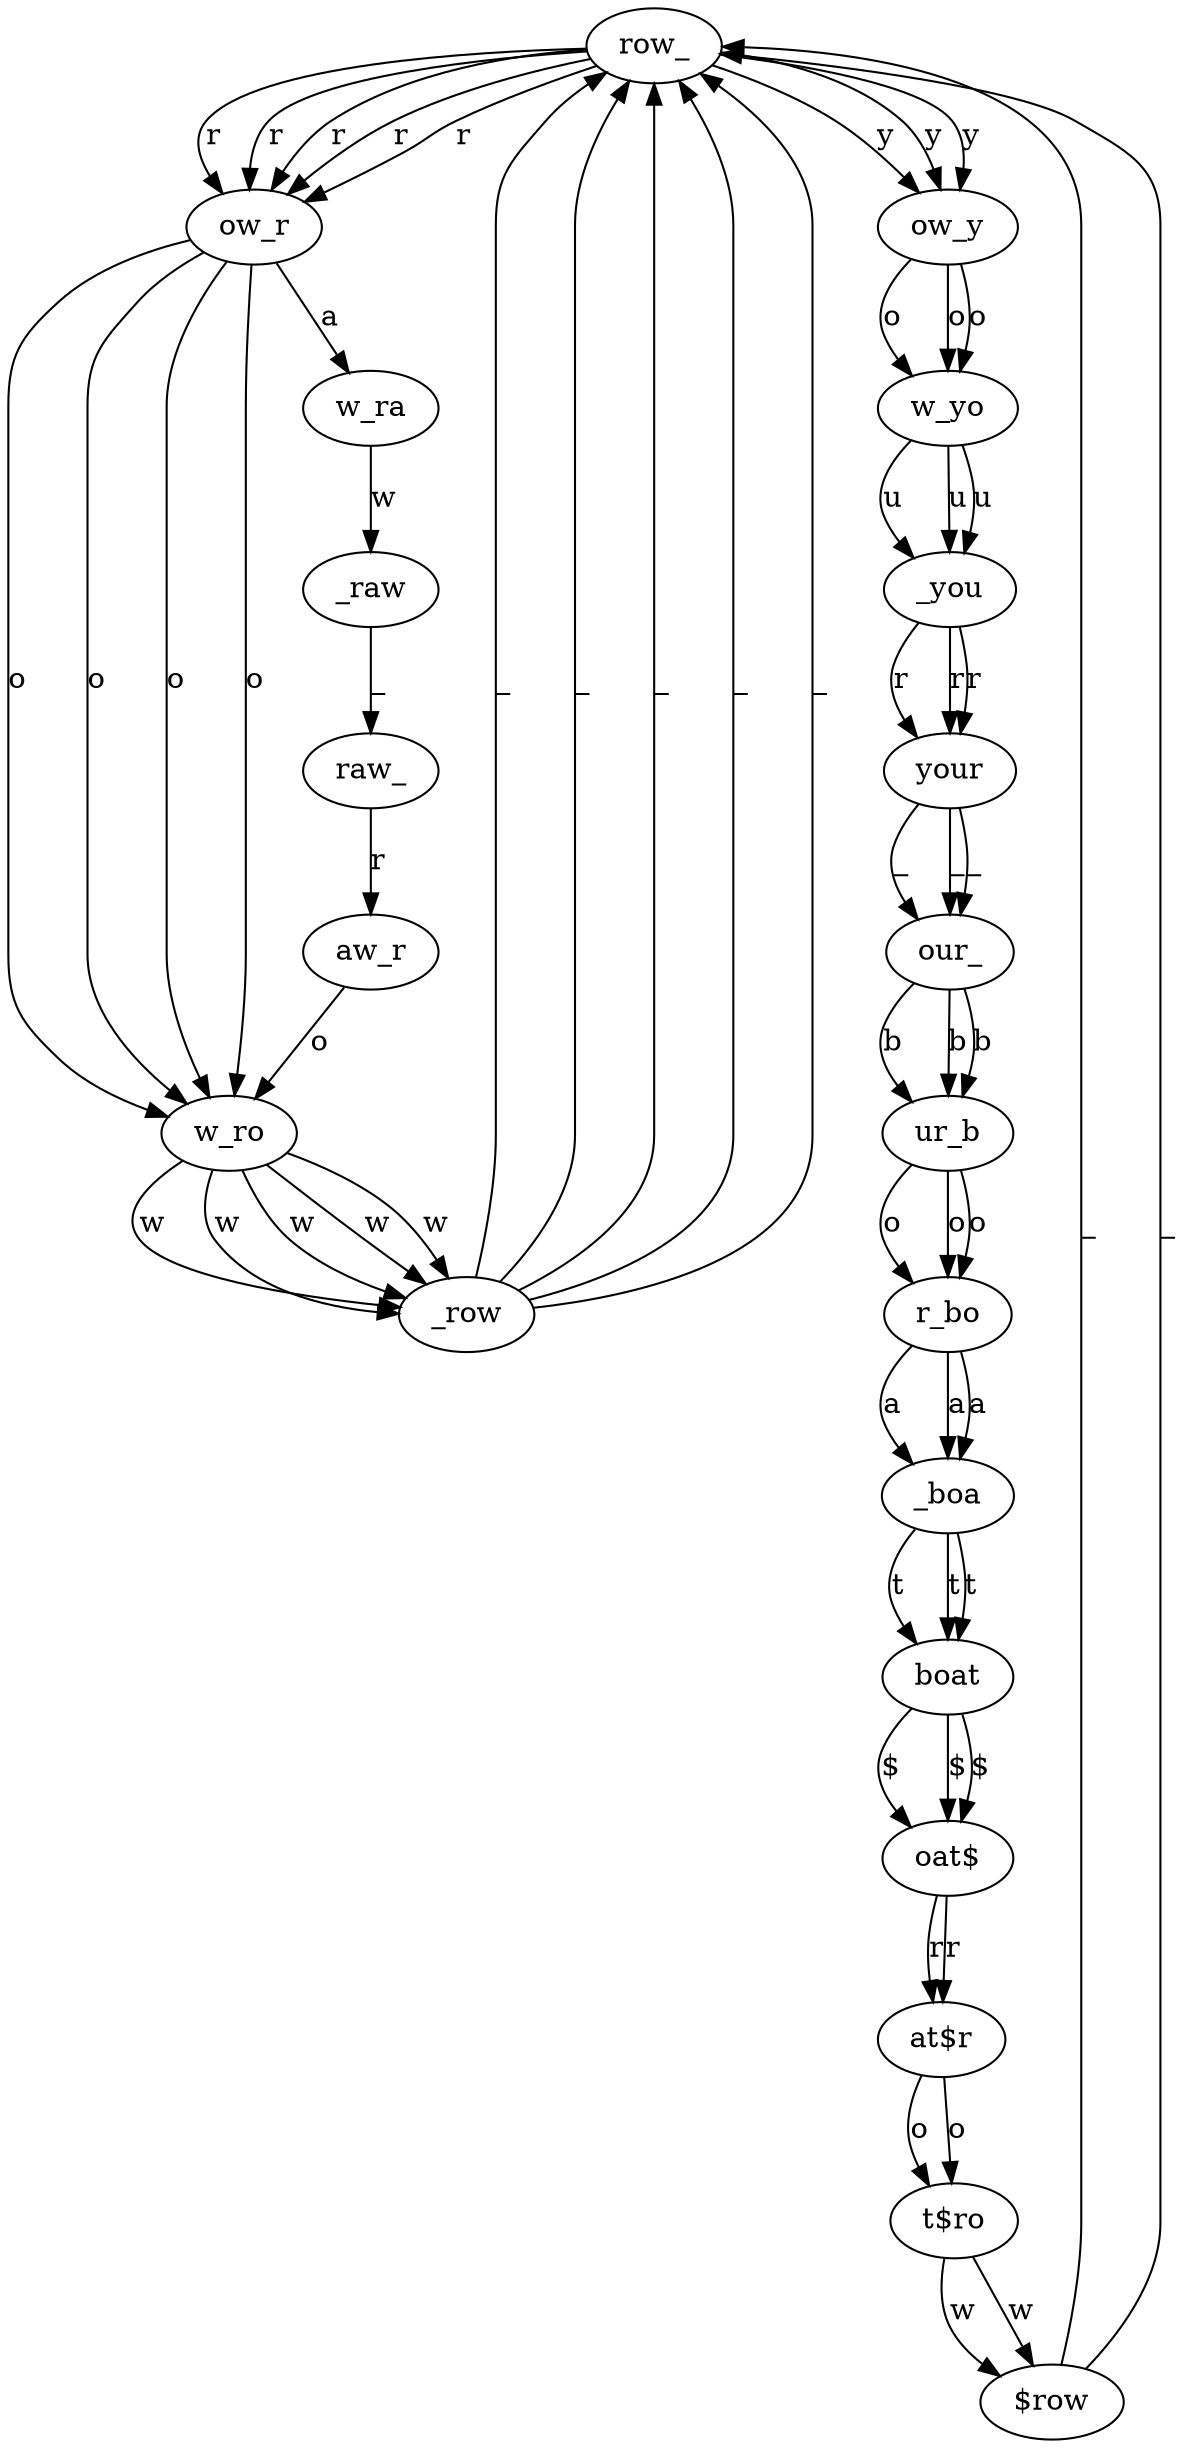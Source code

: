 // DeBruijn graph
digraph {
	row_ [label=row_];
	ow_r [label=ow_r];
	w_ro [label=w_ro];
	_row [label=_row];
	ow_y [label=ow_y];
	w_yo [label=w_yo];
	_you [label=_you];
	your [label=your];
	our_ [label=our_];
	ur_b [label=ur_b];
	r_bo [label=r_bo];
	_boa [label=_boa];
	boat [label=boat];
	"oat$" [label="oat$"];
	"at$r" [label="at$r"];
	"t$ro" [label="t$ro"];
	"$row" [label="$row"];
	w_ra [label=w_ra];
	_raw [label=_raw];
	raw_ [label=raw_];
	aw_r [label=aw_r];
	row_ -> ow_r [label=r];
	row_ -> ow_r [label=r];
	row_ -> ow_y [label=y];
	row_ -> ow_r [label=r];
	row_ -> ow_y [label=y];
	row_ -> ow_r [label=r];
	row_ -> ow_r [label=r];
	row_ -> ow_y [label=y];
	ow_r -> w_ro [label=o];
	ow_r -> w_ro [label=o];
	ow_r -> w_ra [label=a];
	ow_r -> w_ro [label=o];
	ow_r -> w_ro [label=o];
	w_ro -> _row [label=w];
	w_ro -> _row [label=w];
	w_ro -> _row [label=w];
	w_ro -> _row [label=w];
	w_ro -> _row [label=w];
	_row -> row_ [label=_];
	_row -> row_ [label=_];
	_row -> row_ [label=_];
	_row -> row_ [label=_];
	_row -> row_ [label=_];
	ow_y -> w_yo [label=o];
	ow_y -> w_yo [label=o];
	ow_y -> w_yo [label=o];
	w_yo -> _you [label=u];
	w_yo -> _you [label=u];
	w_yo -> _you [label=u];
	_you -> your [label=r];
	_you -> your [label=r];
	_you -> your [label=r];
	your -> our_ [label=_];
	your -> our_ [label=_];
	your -> our_ [label=_];
	our_ -> ur_b [label=b];
	our_ -> ur_b [label=b];
	our_ -> ur_b [label=b];
	ur_b -> r_bo [label=o];
	ur_b -> r_bo [label=o];
	ur_b -> r_bo [label=o];
	r_bo -> _boa [label=a];
	r_bo -> _boa [label=a];
	r_bo -> _boa [label=a];
	_boa -> boat [label=t];
	_boa -> boat [label=t];
	_boa -> boat [label=t];
	boat -> "oat$" [label="$"];
	boat -> "oat$" [label="$"];
	boat -> "oat$" [label="$"];
	"oat$" -> "at$r" [label=r];
	"oat$" -> "at$r" [label=r];
	"at$r" -> "t$ro" [label=o];
	"at$r" -> "t$ro" [label=o];
	"t$ro" -> "$row" [label=w];
	"t$ro" -> "$row" [label=w];
	"$row" -> row_ [label=_];
	"$row" -> row_ [label=_];
	w_ra -> _raw [label=w];
	_raw -> raw_ [label=_];
	raw_ -> aw_r [label=r];
	aw_r -> w_ro [label=o];
}
